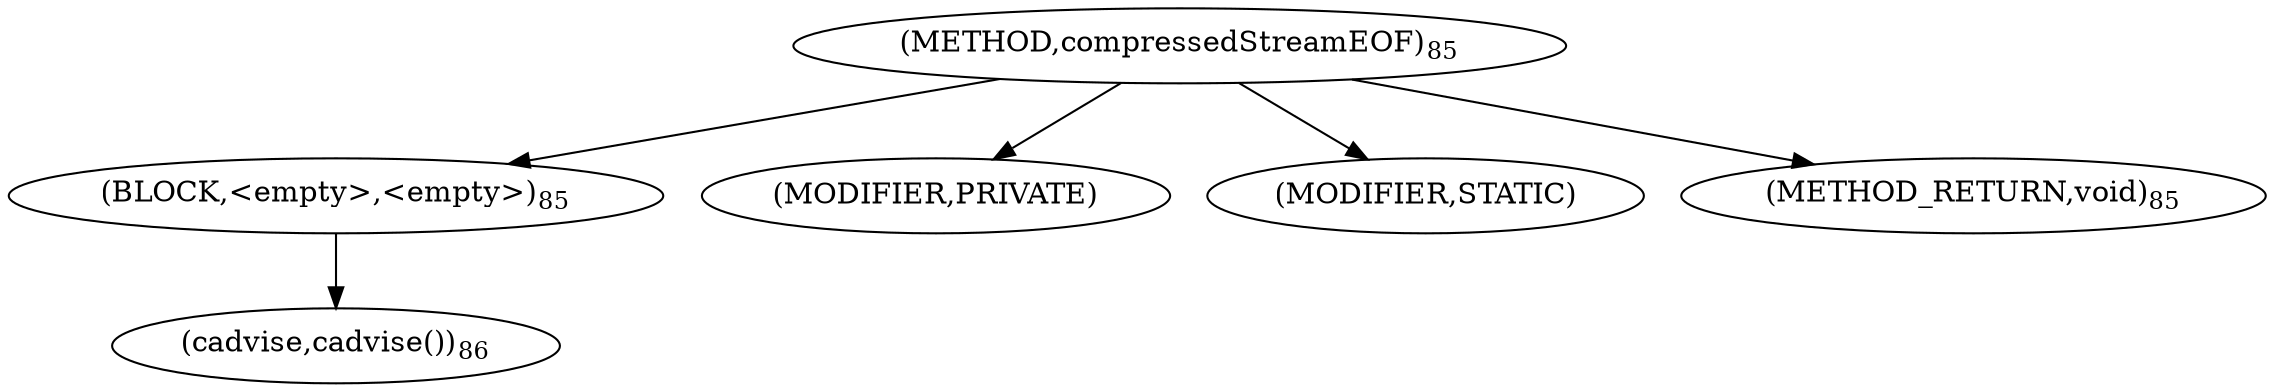 digraph "compressedStreamEOF" {  
"149" [label = <(METHOD,compressedStreamEOF)<SUB>85</SUB>> ]
"150" [label = <(BLOCK,&lt;empty&gt;,&lt;empty&gt;)<SUB>85</SUB>> ]
"151" [label = <(cadvise,cadvise())<SUB>86</SUB>> ]
"152" [label = <(MODIFIER,PRIVATE)> ]
"153" [label = <(MODIFIER,STATIC)> ]
"154" [label = <(METHOD_RETURN,void)<SUB>85</SUB>> ]
  "149" -> "150" 
  "149" -> "152" 
  "149" -> "153" 
  "149" -> "154" 
  "150" -> "151" 
}
